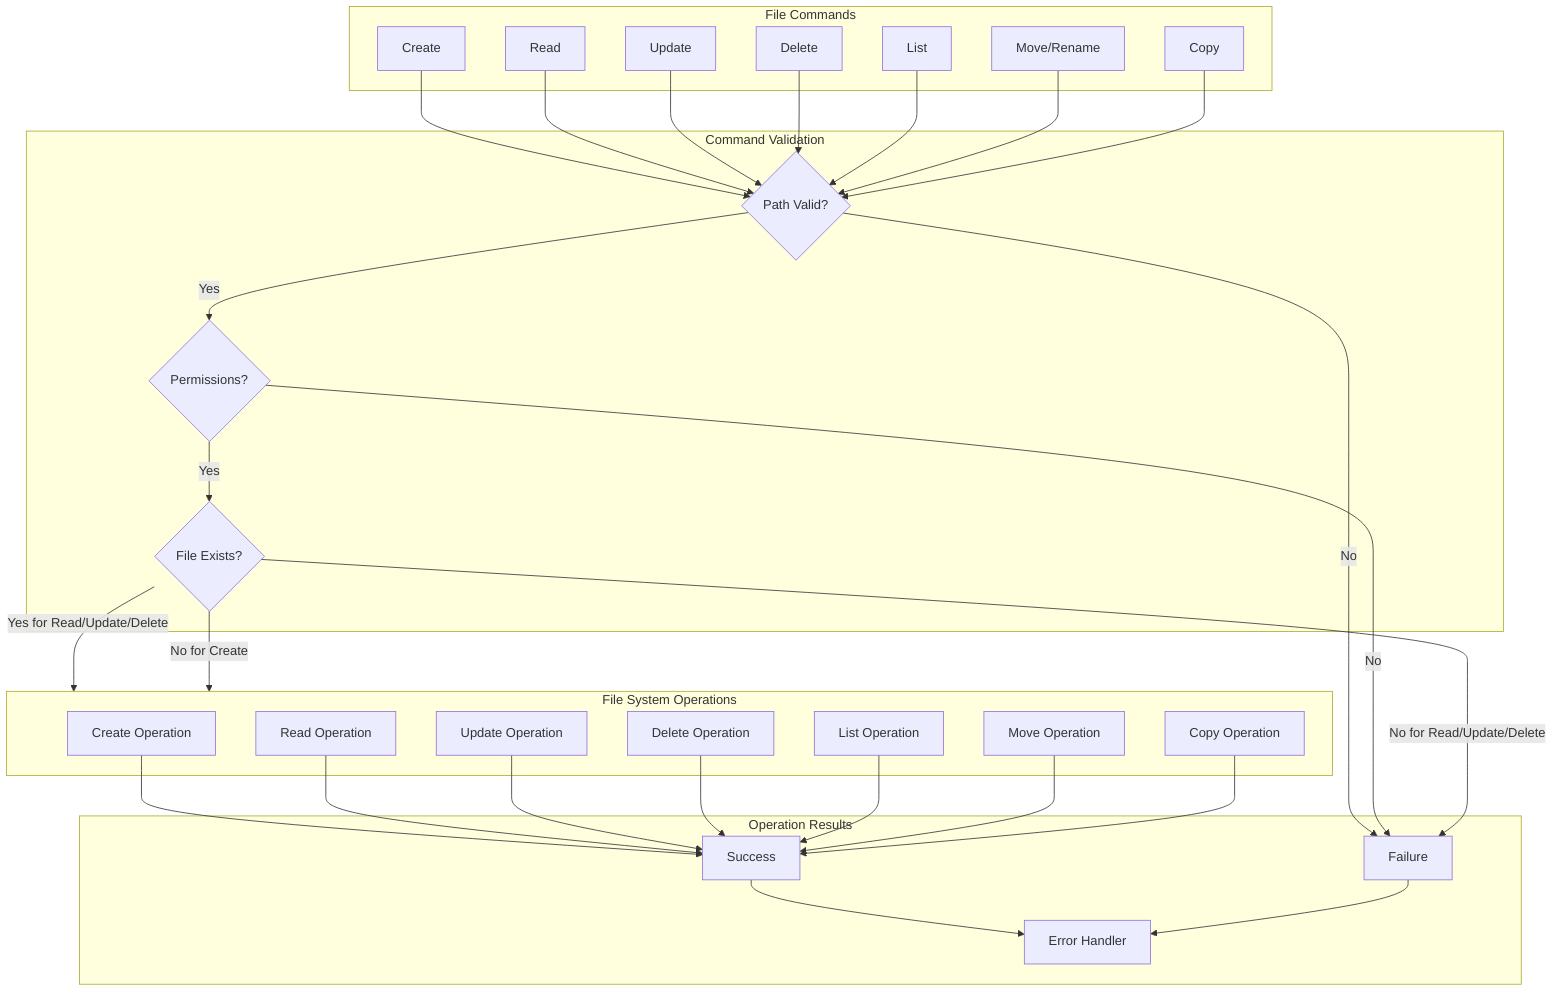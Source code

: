 graph TB
    %% File Operations Diagram
    subgraph Commands["File Commands"]
        Create[Create]
        Read[Read]
        Update[Update]
        Delete[Delete]
        List[List]
        Move[Move/Rename]
        Copy[Copy]
    end

    subgraph Validation["Command Validation"]
        Check{Path Valid?}
        Perms{Permissions?}
        Exists{File Exists?}
    end

    subgraph Operations["File System Operations"]
        CreateOp[Create Operation]
        ReadOp[Read Operation]
        UpdateOp[Update Operation]
        DeleteOp[Delete Operation]
        ListOp[List Operation]
        MoveOp[Move Operation]
        CopyOp[Copy Operation]
    end

    subgraph Results["Operation Results"]
        Success[Success]
        Failure[Failure]
        ErrorHandler[Error Handler]
    end

    %% Flow
    Create --> Check
    Read --> Check
    Update --> Check
    Delete --> Check
    List --> Check
    Move --> Check
    Copy --> Check

    Check -->|Yes| Perms
    Check -->|No| Failure

    Perms -->|Yes| Exists
    Perms -->|No| Failure

    Exists -->|Yes for Read/Update/Delete| Operations
    Exists -->|No for Create| Operations
    Exists -->|No for Read/Update/Delete| Failure

    CreateOp --> Success
    ReadOp --> Success
    UpdateOp --> Success
    DeleteOp --> Success
    ListOp --> Success
    MoveOp --> Success
    CopyOp --> Success

    Success --> ErrorHandler
    Failure --> ErrorHandler